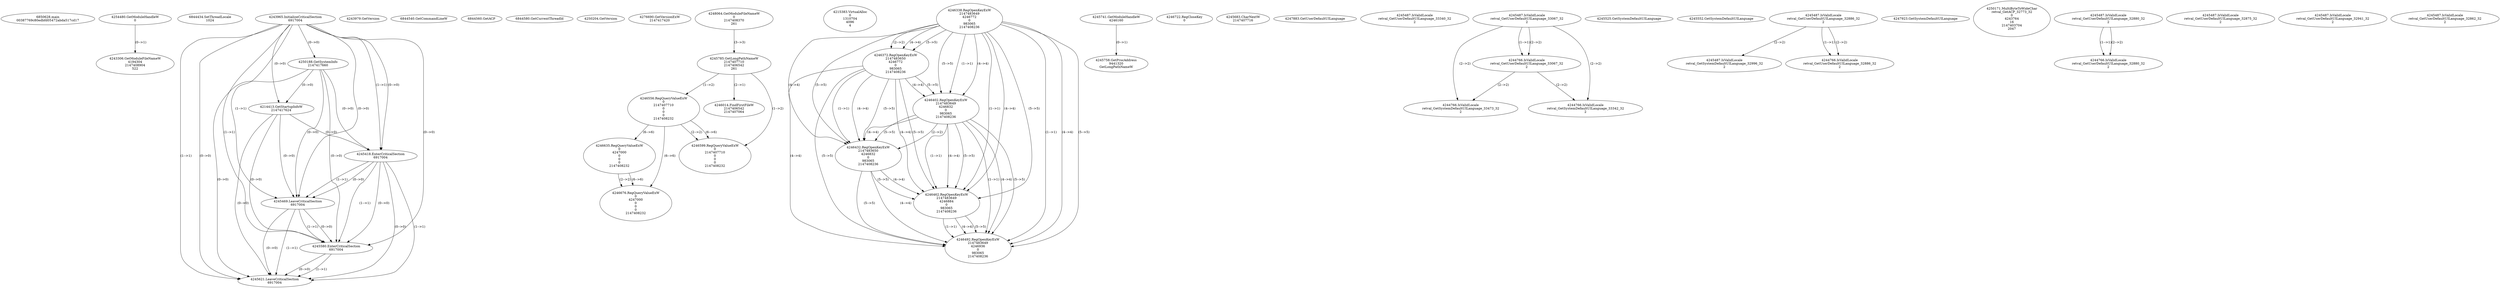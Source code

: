 // Global SCDG with merge call
digraph {
	0 [label="6850628.main
00387769c80edbfd05472abda517cd17"]
	1 [label="4254480.GetModuleHandleW
0"]
	2 [label="6844434.SetThreadLocale
1024"]
	3 [label="4243965.InitializeCriticalSection
6917004"]
	4 [label="4243979.GetVersion
"]
	5 [label="4250188.GetSystemInfo
2147417660"]
	3 -> 5 [label="(0-->0)"]
	6 [label="6844540.GetCommandLineW
"]
	7 [label="4214413.GetStartupInfoW
2147417624"]
	3 -> 7 [label="(0-->0)"]
	5 -> 7 [label="(0-->0)"]
	8 [label="6844560.GetACP
"]
	9 [label="6844580.GetCurrentThreadId
"]
	10 [label="4250204.GetVersion
"]
	11 [label="4276690.GetVersionExW
2147417420"]
	12 [label="4243306.GetModuleFileNameW
4194304
2147408904
522"]
	1 -> 12 [label="(0-->1)"]
	13 [label="4248064.GetModuleFileNameW
0
2147408370
261"]
	14 [label="4215383.VirtualAlloc
0
1310704
4096
4"]
	15 [label="4246338.RegOpenKeyExW
2147483649
4246772
0
983065
2147408236"]
	16 [label="4246372.RegOpenKeyExW
2147483650
4246772
0
983065
2147408236"]
	15 -> 16 [label="(2-->2)"]
	15 -> 16 [label="(4-->4)"]
	15 -> 16 [label="(5-->5)"]
	17 [label="4246402.RegOpenKeyExW
2147483649
4246832
0
983065
2147408236"]
	15 -> 17 [label="(1-->1)"]
	15 -> 17 [label="(4-->4)"]
	16 -> 17 [label="(4-->4)"]
	15 -> 17 [label="(5-->5)"]
	16 -> 17 [label="(5-->5)"]
	18 [label="4246432.RegOpenKeyExW
2147483650
4246832
0
983065
2147408236"]
	16 -> 18 [label="(1-->1)"]
	17 -> 18 [label="(2-->2)"]
	15 -> 18 [label="(4-->4)"]
	16 -> 18 [label="(4-->4)"]
	17 -> 18 [label="(4-->4)"]
	15 -> 18 [label="(5-->5)"]
	16 -> 18 [label="(5-->5)"]
	17 -> 18 [label="(5-->5)"]
	19 [label="4245741.GetModuleHandleW
4246160"]
	20 [label="4245758.GetProcAddress
9441320
GetLongPathNameW"]
	19 -> 20 [label="(0-->1)"]
	21 [label="4245785.GetLongPathNameW
2147407710
2147406542
261"]
	13 -> 21 [label="(3-->3)"]
	22 [label="4246556.RegQueryValueExW
0
2147407710
0
0
0
2147408232"]
	21 -> 22 [label="(1-->2)"]
	23 [label="4246635.RegQueryValueExW
0
4247000
0
0
0
2147408232"]
	22 -> 23 [label="(6-->6)"]
	24 [label="4246676.RegQueryValueExW
0
4247000
0
0
0
2147408232"]
	23 -> 24 [label="(2-->2)"]
	22 -> 24 [label="(6-->6)"]
	23 -> 24 [label="(6-->6)"]
	25 [label="4246722.RegCloseKey
0"]
	26 [label="4245683.CharNextW
2147407716"]
	27 [label="4246014.FindFirstFileW
2147406542
2147407064"]
	21 -> 27 [label="(2-->1)"]
	28 [label="4247883.GetUserDefaultUILanguage
"]
	29 [label="4245418.EnterCriticalSection
6917004"]
	3 -> 29 [label="(1-->1)"]
	3 -> 29 [label="(0-->0)"]
	5 -> 29 [label="(0-->0)"]
	7 -> 29 [label="(0-->0)"]
	30 [label="4245469.LeaveCriticalSection
6917004"]
	3 -> 30 [label="(1-->1)"]
	29 -> 30 [label="(1-->1)"]
	3 -> 30 [label="(0-->0)"]
	5 -> 30 [label="(0-->0)"]
	7 -> 30 [label="(0-->0)"]
	29 -> 30 [label="(0-->0)"]
	31 [label="4245487.IsValidLocale
retval_GetUserDefaultUILanguage_33340_32
2"]
	32 [label="4245580.EnterCriticalSection
6917004"]
	3 -> 32 [label="(1-->1)"]
	29 -> 32 [label="(1-->1)"]
	30 -> 32 [label="(1-->1)"]
	3 -> 32 [label="(0-->0)"]
	5 -> 32 [label="(0-->0)"]
	7 -> 32 [label="(0-->0)"]
	29 -> 32 [label="(0-->0)"]
	30 -> 32 [label="(0-->0)"]
	33 [label="4245621.LeaveCriticalSection
6917004"]
	3 -> 33 [label="(1-->1)"]
	29 -> 33 [label="(1-->1)"]
	30 -> 33 [label="(1-->1)"]
	32 -> 33 [label="(1-->1)"]
	3 -> 33 [label="(0-->0)"]
	5 -> 33 [label="(0-->0)"]
	7 -> 33 [label="(0-->0)"]
	29 -> 33 [label="(0-->0)"]
	30 -> 33 [label="(0-->0)"]
	32 -> 33 [label="(0-->0)"]
	34 [label="4246462.RegOpenKeyExW
2147483649
4246884
0
983065
2147408236"]
	15 -> 34 [label="(1-->1)"]
	17 -> 34 [label="(1-->1)"]
	15 -> 34 [label="(4-->4)"]
	16 -> 34 [label="(4-->4)"]
	17 -> 34 [label="(4-->4)"]
	18 -> 34 [label="(4-->4)"]
	15 -> 34 [label="(5-->5)"]
	16 -> 34 [label="(5-->5)"]
	17 -> 34 [label="(5-->5)"]
	18 -> 34 [label="(5-->5)"]
	35 [label="4246492.RegOpenKeyExW
2147483649
4246936
0
983065
2147408236"]
	15 -> 35 [label="(1-->1)"]
	17 -> 35 [label="(1-->1)"]
	34 -> 35 [label="(1-->1)"]
	15 -> 35 [label="(4-->4)"]
	16 -> 35 [label="(4-->4)"]
	17 -> 35 [label="(4-->4)"]
	18 -> 35 [label="(4-->4)"]
	34 -> 35 [label="(4-->4)"]
	15 -> 35 [label="(5-->5)"]
	16 -> 35 [label="(5-->5)"]
	17 -> 35 [label="(5-->5)"]
	18 -> 35 [label="(5-->5)"]
	34 -> 35 [label="(5-->5)"]
	36 [label="4246599.RegQueryValueExW
0
2147407710
0
0
0
2147408232"]
	21 -> 36 [label="(1-->2)"]
	22 -> 36 [label="(2-->2)"]
	22 -> 36 [label="(6-->6)"]
	37 [label="4245487.IsValidLocale
retval_GetUserDefaultUILanguage_33067_32
2"]
	38 [label="4244766.IsValidLocale
retval_GetUserDefaultUILanguage_33067_32
2"]
	37 -> 38 [label="(1-->1)"]
	37 -> 38 [label="(2-->2)"]
	39 [label="4245525.GetSystemDefaultUILanguage
"]
	40 [label="4245552.GetSystemDefaultUILanguage
"]
	41 [label="4244766.IsValidLocale
retval_GetSystemDefaultUILanguage_33473_32
2"]
	37 -> 41 [label="(2-->2)"]
	38 -> 41 [label="(2-->2)"]
	42 [label="4245487.IsValidLocale
retval_GetUserDefaultUILanguage_32886_32
2"]
	43 [label="4247923.GetSystemDefaultUILanguage
"]
	44 [label="4245487.IsValidLocale
retval_GetSystemDefaultUILanguage_32996_32
2"]
	42 -> 44 [label="(2-->2)"]
	45 [label="4250171.MultiByteToWideChar
retval_GetACP_32773_32
0
4243764
16
2147403704
2047"]
	46 [label="4244766.IsValidLocale
retval_GetSystemDefaultUILanguage_33342_32
2"]
	37 -> 46 [label="(2-->2)"]
	38 -> 46 [label="(2-->2)"]
	47 [label="4245487.IsValidLocale
retval_GetUserDefaultUILanguage_32880_32
2"]
	48 [label="4244766.IsValidLocale
retval_GetUserDefaultUILanguage_32880_32
2"]
	47 -> 48 [label="(1-->1)"]
	47 -> 48 [label="(2-->2)"]
	49 [label="4245487.IsValidLocale
retval_GetUserDefaultUILanguage_32875_32
2"]
	50 [label="4244766.IsValidLocale
retval_GetUserDefaultUILanguage_32886_32
2"]
	42 -> 50 [label="(1-->1)"]
	42 -> 50 [label="(2-->2)"]
	51 [label="4245487.IsValidLocale
retval_GetUserDefaultUILanguage_32941_32
2"]
	52 [label="4245487.IsValidLocale
retval_GetUserDefaultUILanguage_32862_32
2"]
}
